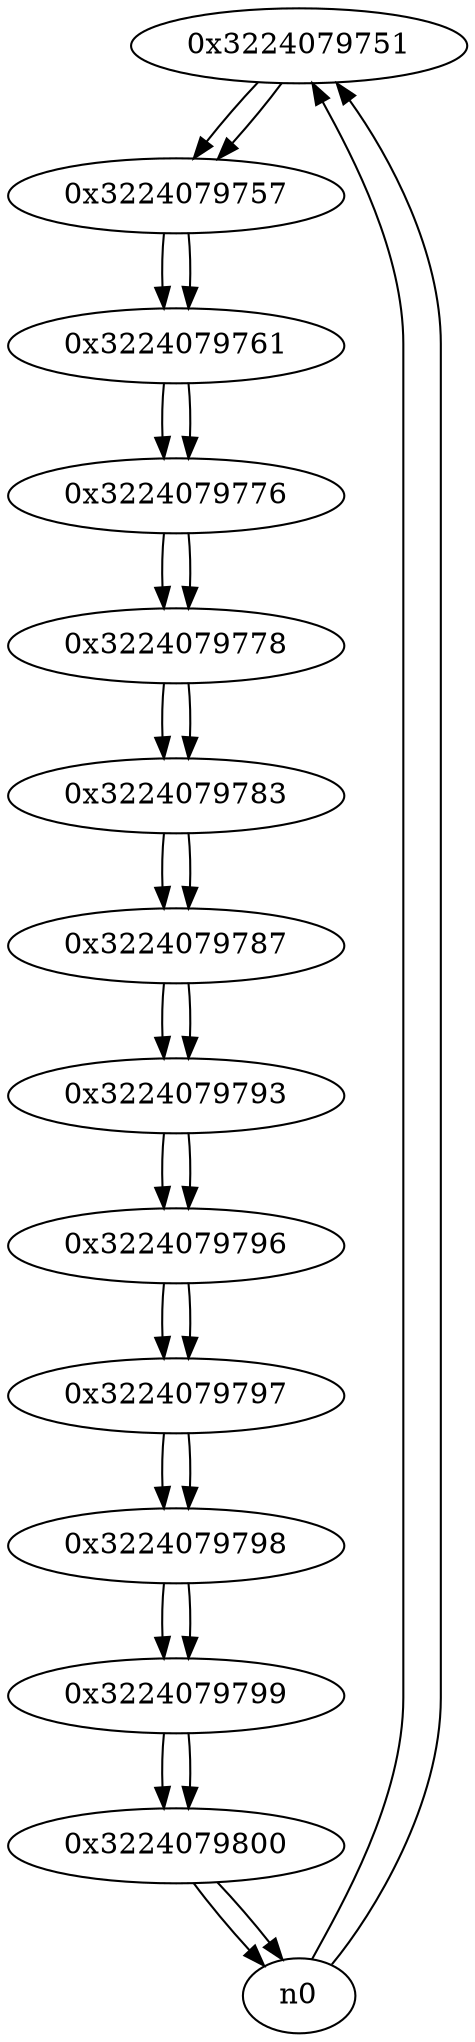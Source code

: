 digraph G{
/* nodes */
  n1 [label="0x3224079751"]
  n2 [label="0x3224079757"]
  n3 [label="0x3224079761"]
  n4 [label="0x3224079776"]
  n5 [label="0x3224079778"]
  n6 [label="0x3224079783"]
  n7 [label="0x3224079787"]
  n8 [label="0x3224079793"]
  n9 [label="0x3224079796"]
  n10 [label="0x3224079797"]
  n11 [label="0x3224079798"]
  n12 [label="0x3224079799"]
  n13 [label="0x3224079800"]
/* edges */
n1 -> n2;
n0 -> n1;
n0 -> n1;
n2 -> n3;
n1 -> n2;
n3 -> n4;
n2 -> n3;
n4 -> n5;
n3 -> n4;
n5 -> n6;
n4 -> n5;
n6 -> n7;
n5 -> n6;
n7 -> n8;
n6 -> n7;
n8 -> n9;
n7 -> n8;
n9 -> n10;
n8 -> n9;
n10 -> n11;
n9 -> n10;
n11 -> n12;
n10 -> n11;
n12 -> n13;
n11 -> n12;
n13 -> n0;
n13 -> n0;
n12 -> n13;
}
